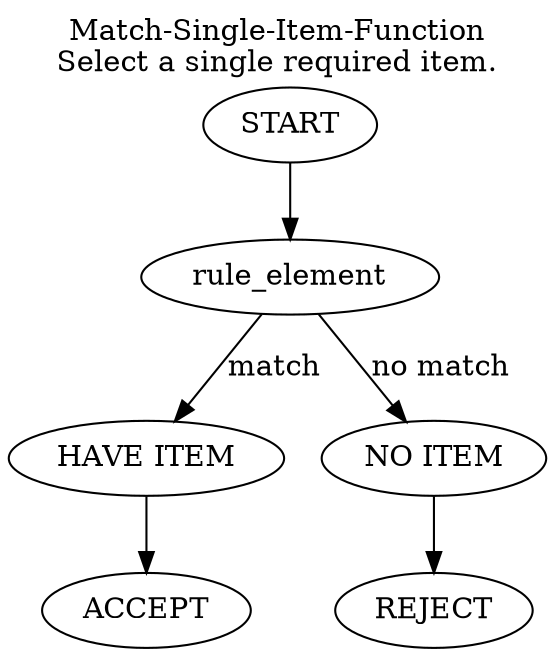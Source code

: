 digraph X {

label="Match-Single-Item-Function\nSelect a single required item.\n"
labelloc="t"
//rankdir="LR"

"START" -> "rule_element"

"rule_element" -> "HAVE ITEM" [label="match"]
"rule_element" -> "NO ITEM" [label="no match"]

"NO ITEM" -> "REJECT"
"HAVE ITEM" -> "ACCEPT"

}
